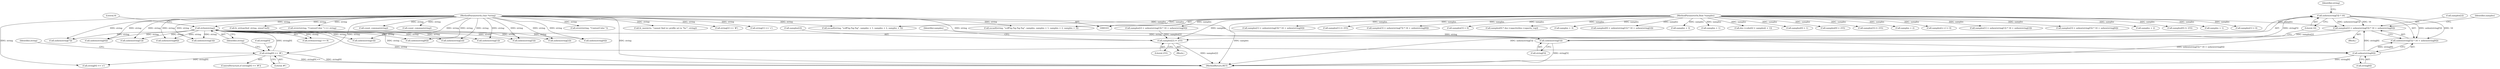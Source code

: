 digraph "0_ghostscript_60dabde18d7fe12b19da8b509bdfee9cc886aafc_0@array" {
"1000184" [label="(Call,samples[2] = unhex(string[5]) * 16 + unhex(string[6]))"];
"1000189" [label="(Call,unhex(string[5]) * 16)"];
"1000190" [label="(Call,unhex(string[5]))"];
"1000150" [label="(Call,strlen(string))"];
"1000142" [label="(Call,string[0] == '#')"];
"1000106" [label="(MethodParameterIn,char *string)"];
"1000195" [label="(Call,unhex(string[6]))"];
"1000108" [label="(MethodParameterIn,float *samples)"];
"1000276" [label="(Call,samples[2] /= 255)"];
"1000283" [label="(Identifier,samples)"];
"1000160" [label="(Call,unhex(string[1]))"];
"1000195" [label="(Call,unhex(string[6]))"];
"1000153" [label="(Block,)"];
"1000349" [label="(Call,fz_strlcpy(buf, string, sizeof buf))"];
"1000126" [label="(Call,samples[0] = 1)"];
"1000185" [label="(Call,samples[2])"];
"1000236" [label="(Call,samples[2] = unhex(string[3]) * 16 + unhex(string[4]))"];
"1000151" [label="(Identifier,string)"];
"1000277" [label="(Call,samples[2])"];
"1000343" [label="(Call,strstr(string, \"ContextColor \") == string)"];
"1000216" [label="(Call,samples[0] = 255)"];
"1000276" [label="(Call,samples[2] /= 255)"];
"1000147" [label="(Block,)"];
"1000281" [label="(Call,samples[3] /= 255)"];
"1000317" [label="(Call,samples + 2)"];
"1000433" [label="(Call,samples[i++] = 0)"];
"1000232" [label="(Call,unhex(string[2]))"];
"1000201" [label="(Identifier,samples)"];
"1000106" [label="(MethodParameterIn,char *string)"];
"1000291" [label="(Identifier,string)"];
"1000146" [label="(Literal,'#')"];
"1000180" [label="(Call,unhex(string[4]))"];
"1000221" [label="(Call,samples[1] = unhex(string[1]) * 16 + unhex(string[2]))"];
"1000251" [label="(Call,samples[3] = unhex(string[5]) * 16 + unhex(string[6]))"];
"1000335" [label="(Call,samples + 2)"];
"1000196" [label="(Call,string[6])"];
"1000266" [label="(Call,samples[0] /= 255)"];
"1000314" [label="(Call,samples + 1)"];
"1000242" [label="(Call,unhex(string[3]))"];
"1000194" [label="(Literal,16)"];
"1000175" [label="(Call,unhex(string[3]))"];
"1000308" [label="(Call,count_commas(string))"];
"1000325" [label="(Call,count_commas(string))"];
"1000131" [label="(Call,samples[1] = 0)"];
"1000169" [label="(Call,samples[1] = unhex(string[3]) * 16 + unhex(string[4]))"];
"1000271" [label="(Call,samples[1] /= 255)"];
"1000199" [label="(Call,samples[3] = unhex(string[7]) * 16 + unhex(string[8]))"];
"1000205" [label="(Call,unhex(string[7]))"];
"1000150" [label="(Call,strlen(string))"];
"1000280" [label="(Literal,255)"];
"1000136" [label="(Call,samples[3] = 0)"];
"1000188" [label="(Call,unhex(string[5]) * 16 + unhex(string[6]))"];
"1000227" [label="(Call,unhex(string[1]))"];
"1000197" [label="(Identifier,string)"];
"1000526" [label="(Call,samples[0] * doc->opacity[doc->opacity_top])"];
"1000210" [label="(Call,unhex(string[8]))"];
"1000149" [label="(Call,strlen(string) == 9)"];
"1000311" [label="(Call,sscanf(string, \"sc#%g,%g,%g\", samples + 1, samples + 2, samples + 3))"];
"1000184" [label="(Call,samples[2] = unhex(string[5]) * 16 + unhex(string[6]))"];
"1000142" [label="(Call,string[0] == '#')"];
"1000537" [label="(MethodReturn,RET)"];
"1000262" [label="(Call,unhex(string[6]))"];
"1000344" [label="(Call,strstr(string, \"ContextColor \"))"];
"1000338" [label="(Call,samples + 3)"];
"1000154" [label="(Call,samples[0] = unhex(string[1]) * 16 + unhex(string[2]))"];
"1000108" [label="(MethodParameterIn,float *samples)"];
"1000320" [label="(Call,samples + 3)"];
"1000152" [label="(Literal,9)"];
"1000141" [label="(ControlStructure,if (string[0] == '#'))"];
"1000368" [label="(Call,fz_warn(ctx, \"cannot find icc profile uri in '%s'\", string))"];
"1000257" [label="(Call,unhex(string[5]))"];
"1000165" [label="(Call,unhex(string[2]))"];
"1000328" [label="(Call,sscanf(string, \"sc#%g,%g,%g,%g\", samples, samples + 1, samples + 2, samples + 3))"];
"1000189" [label="(Call,unhex(string[5]) * 16)"];
"1000191" [label="(Call,string[5])"];
"1000143" [label="(Call,string[0])"];
"1000300" [label="(Call,string[2] == '#')"];
"1000295" [label="(Call,string[1] == 'c')"];
"1000190" [label="(Call,unhex(string[5]))"];
"1000332" [label="(Call,samples + 1)"];
"1000247" [label="(Call,unhex(string[4]))"];
"1000511" [label="(Call,doc->color[i] = samples[i + 1])"];
"1000289" [label="(Call,string[0] == 's')"];
"1000184" -> "1000153"  [label="AST: "];
"1000184" -> "1000188"  [label="CFG: "];
"1000185" -> "1000184"  [label="AST: "];
"1000188" -> "1000184"  [label="AST: "];
"1000201" -> "1000184"  [label="CFG: "];
"1000184" -> "1000537"  [label="DDG: unhex(string[5]) * 16 + unhex(string[6])"];
"1000189" -> "1000184"  [label="DDG: unhex(string[5])"];
"1000189" -> "1000184"  [label="DDG: 16"];
"1000195" -> "1000184"  [label="DDG: string[6]"];
"1000108" -> "1000184"  [label="DDG: samples"];
"1000184" -> "1000276"  [label="DDG: samples[2]"];
"1000189" -> "1000188"  [label="AST: "];
"1000189" -> "1000194"  [label="CFG: "];
"1000190" -> "1000189"  [label="AST: "];
"1000194" -> "1000189"  [label="AST: "];
"1000197" -> "1000189"  [label="CFG: "];
"1000189" -> "1000537"  [label="DDG: unhex(string[5])"];
"1000189" -> "1000188"  [label="DDG: unhex(string[5])"];
"1000189" -> "1000188"  [label="DDG: 16"];
"1000190" -> "1000189"  [label="DDG: string[5]"];
"1000190" -> "1000191"  [label="CFG: "];
"1000191" -> "1000190"  [label="AST: "];
"1000194" -> "1000190"  [label="CFG: "];
"1000190" -> "1000537"  [label="DDG: string[5]"];
"1000150" -> "1000190"  [label="DDG: string"];
"1000106" -> "1000190"  [label="DDG: string"];
"1000150" -> "1000149"  [label="AST: "];
"1000150" -> "1000151"  [label="CFG: "];
"1000151" -> "1000150"  [label="AST: "];
"1000152" -> "1000150"  [label="CFG: "];
"1000150" -> "1000537"  [label="DDG: string"];
"1000150" -> "1000149"  [label="DDG: string"];
"1000142" -> "1000150"  [label="DDG: string[0]"];
"1000106" -> "1000150"  [label="DDG: string"];
"1000150" -> "1000160"  [label="DDG: string"];
"1000150" -> "1000165"  [label="DDG: string"];
"1000150" -> "1000175"  [label="DDG: string"];
"1000150" -> "1000180"  [label="DDG: string"];
"1000150" -> "1000195"  [label="DDG: string"];
"1000150" -> "1000205"  [label="DDG: string"];
"1000150" -> "1000210"  [label="DDG: string"];
"1000150" -> "1000227"  [label="DDG: string"];
"1000150" -> "1000232"  [label="DDG: string"];
"1000150" -> "1000242"  [label="DDG: string"];
"1000150" -> "1000247"  [label="DDG: string"];
"1000150" -> "1000257"  [label="DDG: string"];
"1000150" -> "1000262"  [label="DDG: string"];
"1000142" -> "1000141"  [label="AST: "];
"1000142" -> "1000146"  [label="CFG: "];
"1000143" -> "1000142"  [label="AST: "];
"1000146" -> "1000142"  [label="AST: "];
"1000151" -> "1000142"  [label="CFG: "];
"1000291" -> "1000142"  [label="CFG: "];
"1000142" -> "1000537"  [label="DDG: string[0] == '"];
"1000142" -> "1000537"  [label="DDG: string[0]"];
"1000106" -> "1000142"  [label="DDG: string"];
"1000142" -> "1000289"  [label="DDG: string[0]"];
"1000106" -> "1000103"  [label="AST: "];
"1000106" -> "1000537"  [label="DDG: string"];
"1000106" -> "1000160"  [label="DDG: string"];
"1000106" -> "1000165"  [label="DDG: string"];
"1000106" -> "1000175"  [label="DDG: string"];
"1000106" -> "1000180"  [label="DDG: string"];
"1000106" -> "1000195"  [label="DDG: string"];
"1000106" -> "1000205"  [label="DDG: string"];
"1000106" -> "1000210"  [label="DDG: string"];
"1000106" -> "1000227"  [label="DDG: string"];
"1000106" -> "1000232"  [label="DDG: string"];
"1000106" -> "1000242"  [label="DDG: string"];
"1000106" -> "1000247"  [label="DDG: string"];
"1000106" -> "1000257"  [label="DDG: string"];
"1000106" -> "1000262"  [label="DDG: string"];
"1000106" -> "1000289"  [label="DDG: string"];
"1000106" -> "1000295"  [label="DDG: string"];
"1000106" -> "1000300"  [label="DDG: string"];
"1000106" -> "1000308"  [label="DDG: string"];
"1000106" -> "1000311"  [label="DDG: string"];
"1000106" -> "1000325"  [label="DDG: string"];
"1000106" -> "1000328"  [label="DDG: string"];
"1000106" -> "1000344"  [label="DDG: string"];
"1000106" -> "1000343"  [label="DDG: string"];
"1000106" -> "1000349"  [label="DDG: string"];
"1000106" -> "1000368"  [label="DDG: string"];
"1000195" -> "1000188"  [label="AST: "];
"1000195" -> "1000196"  [label="CFG: "];
"1000196" -> "1000195"  [label="AST: "];
"1000188" -> "1000195"  [label="CFG: "];
"1000195" -> "1000537"  [label="DDG: string[6]"];
"1000195" -> "1000188"  [label="DDG: string[6]"];
"1000108" -> "1000103"  [label="AST: "];
"1000108" -> "1000537"  [label="DDG: samples"];
"1000108" -> "1000126"  [label="DDG: samples"];
"1000108" -> "1000131"  [label="DDG: samples"];
"1000108" -> "1000136"  [label="DDG: samples"];
"1000108" -> "1000154"  [label="DDG: samples"];
"1000108" -> "1000169"  [label="DDG: samples"];
"1000108" -> "1000199"  [label="DDG: samples"];
"1000108" -> "1000216"  [label="DDG: samples"];
"1000108" -> "1000221"  [label="DDG: samples"];
"1000108" -> "1000236"  [label="DDG: samples"];
"1000108" -> "1000251"  [label="DDG: samples"];
"1000108" -> "1000266"  [label="DDG: samples"];
"1000108" -> "1000271"  [label="DDG: samples"];
"1000108" -> "1000276"  [label="DDG: samples"];
"1000108" -> "1000281"  [label="DDG: samples"];
"1000108" -> "1000311"  [label="DDG: samples"];
"1000108" -> "1000314"  [label="DDG: samples"];
"1000108" -> "1000317"  [label="DDG: samples"];
"1000108" -> "1000320"  [label="DDG: samples"];
"1000108" -> "1000328"  [label="DDG: samples"];
"1000108" -> "1000332"  [label="DDG: samples"];
"1000108" -> "1000335"  [label="DDG: samples"];
"1000108" -> "1000338"  [label="DDG: samples"];
"1000108" -> "1000433"  [label="DDG: samples"];
"1000108" -> "1000511"  [label="DDG: samples"];
"1000108" -> "1000526"  [label="DDG: samples"];
"1000276" -> "1000147"  [label="AST: "];
"1000276" -> "1000280"  [label="CFG: "];
"1000277" -> "1000276"  [label="AST: "];
"1000280" -> "1000276"  [label="AST: "];
"1000283" -> "1000276"  [label="CFG: "];
"1000276" -> "1000537"  [label="DDG: samples[2]"];
"1000236" -> "1000276"  [label="DDG: samples[2]"];
}
